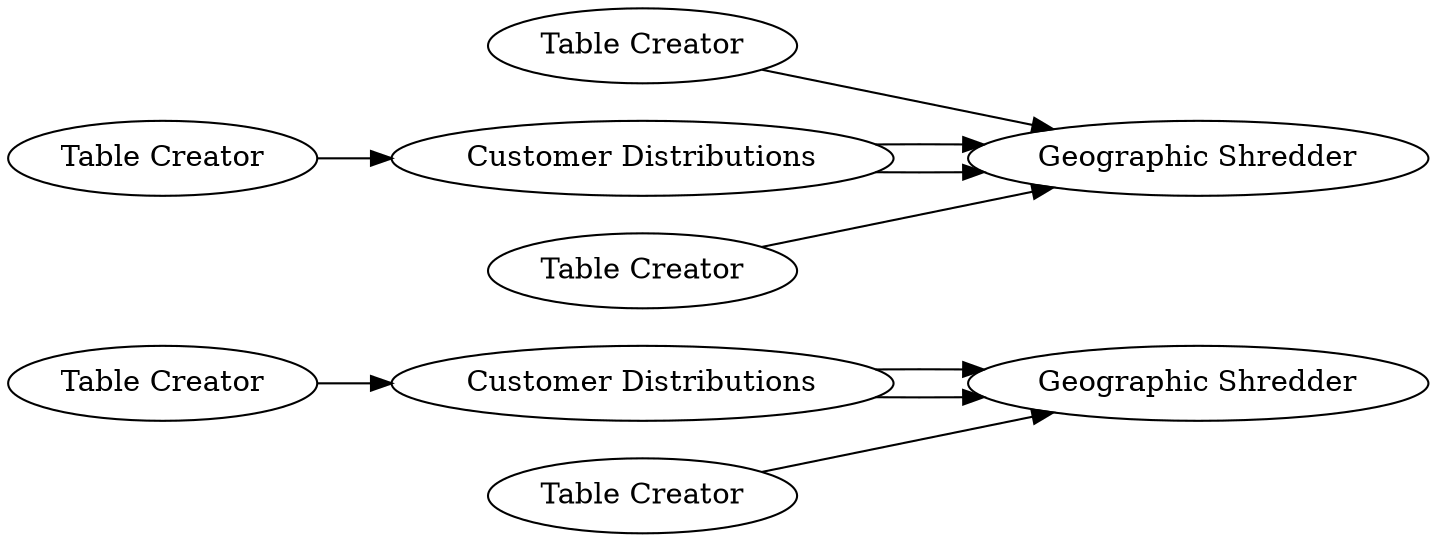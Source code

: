 digraph {
	1 [label="Table Creator"]
	2 [label="Customer Distributions"]
	4 [label="Table Creator"]
	5 [label="Geographic Shredder"]
	6 [label="Table Creator"]
	7 [label="Customer Distributions"]
	8 [label="Geographic Shredder"]
	9 [label="Table Creator"]
	10 [label="Table Creator"]
	1 -> 2
	2 -> 5
	2 -> 5
	4 -> 5
	6 -> 8
	7 -> 8
	7 -> 8
	9 -> 7
	10 -> 8
	rankdir=LR
}
